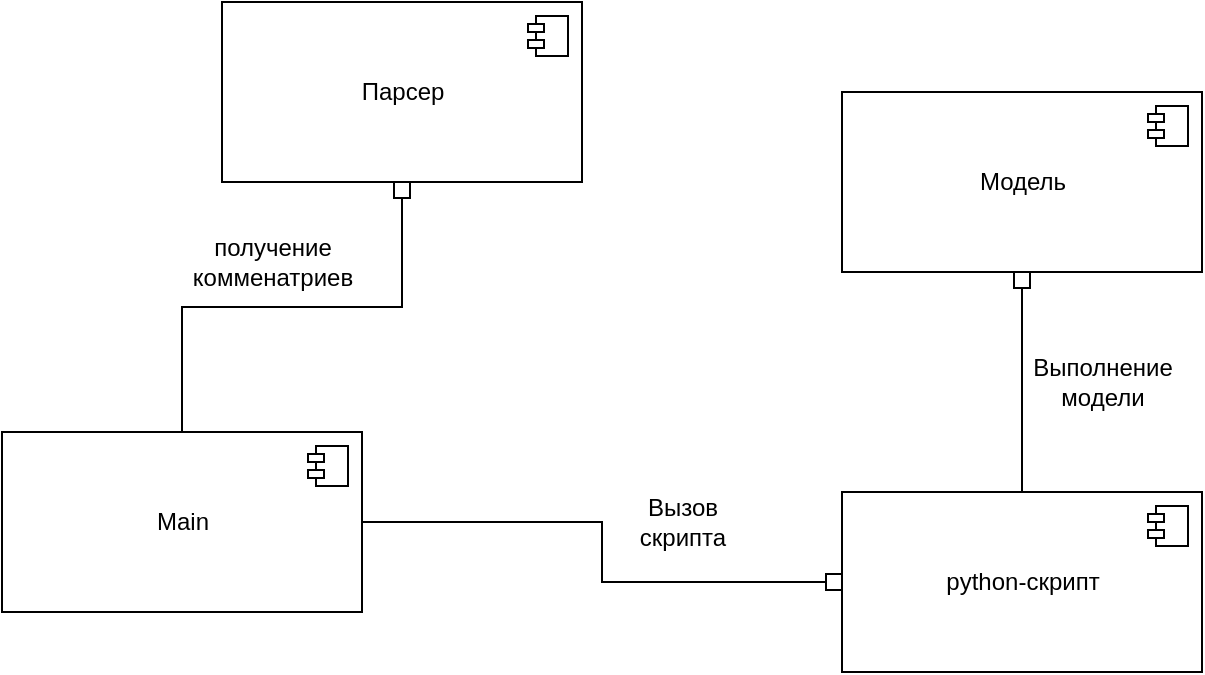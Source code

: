 <mxfile version="17.1.2" type="device"><diagram id="m4i9PEHkx69Wi9sZkjm8" name="Page-1"><mxGraphModel dx="1038" dy="564" grid="1" gridSize="10" guides="1" tooltips="1" connect="1" arrows="1" fold="1" page="1" pageScale="1" pageWidth="827" pageHeight="1169" math="0" shadow="0"><root><mxCell id="0"/><mxCell id="1" parent="0"/><mxCell id="j2ZISqyfNf7KLqVKHACE-6" value="Парсер" style="html=1;dropTarget=0;" vertex="1" parent="1"><mxGeometry x="240" y="95" width="180" height="90" as="geometry"/></mxCell><mxCell id="j2ZISqyfNf7KLqVKHACE-7" value="" style="shape=module;jettyWidth=8;jettyHeight=4;" vertex="1" parent="j2ZISqyfNf7KLqVKHACE-6"><mxGeometry x="1" width="20" height="20" relative="1" as="geometry"><mxPoint x="-27" y="7" as="offset"/></mxGeometry></mxCell><mxCell id="j2ZISqyfNf7KLqVKHACE-9" value="Модель" style="html=1;dropTarget=0;" vertex="1" parent="1"><mxGeometry x="550" y="140" width="180" height="90" as="geometry"/></mxCell><mxCell id="j2ZISqyfNf7KLqVKHACE-10" value="" style="shape=module;jettyWidth=8;jettyHeight=4;" vertex="1" parent="j2ZISqyfNf7KLqVKHACE-9"><mxGeometry x="1" width="20" height="20" relative="1" as="geometry"><mxPoint x="-27" y="7" as="offset"/></mxGeometry></mxCell><mxCell id="j2ZISqyfNf7KLqVKHACE-15" value="" style="edgeStyle=orthogonalEdgeStyle;rounded=0;orthogonalLoop=1;jettySize=auto;html=1;endArrow=box;endFill=0;" edge="1" parent="1" source="j2ZISqyfNf7KLqVKHACE-11" target="j2ZISqyfNf7KLqVKHACE-6"><mxGeometry relative="1" as="geometry"/></mxCell><mxCell id="j2ZISqyfNf7KLqVKHACE-19" style="edgeStyle=orthogonalEdgeStyle;rounded=0;orthogonalLoop=1;jettySize=auto;html=1;entryX=0;entryY=0.5;entryDx=0;entryDy=0;endArrow=box;endFill=0;" edge="1" parent="1" source="j2ZISqyfNf7KLqVKHACE-11" target="j2ZISqyfNf7KLqVKHACE-13"><mxGeometry relative="1" as="geometry"/></mxCell><mxCell id="j2ZISqyfNf7KLqVKHACE-11" value="Main" style="html=1;dropTarget=0;" vertex="1" parent="1"><mxGeometry x="130" y="310" width="180" height="90" as="geometry"/></mxCell><mxCell id="j2ZISqyfNf7KLqVKHACE-12" value="" style="shape=module;jettyWidth=8;jettyHeight=4;" vertex="1" parent="j2ZISqyfNf7KLqVKHACE-11"><mxGeometry x="1" width="20" height="20" relative="1" as="geometry"><mxPoint x="-27" y="7" as="offset"/></mxGeometry></mxCell><mxCell id="j2ZISqyfNf7KLqVKHACE-21" style="edgeStyle=orthogonalEdgeStyle;rounded=0;orthogonalLoop=1;jettySize=auto;html=1;entryX=0.5;entryY=1;entryDx=0;entryDy=0;endArrow=box;endFill=0;" edge="1" parent="1" source="j2ZISqyfNf7KLqVKHACE-13" target="j2ZISqyfNf7KLqVKHACE-9"><mxGeometry relative="1" as="geometry"/></mxCell><mxCell id="j2ZISqyfNf7KLqVKHACE-13" value="python-скрипт" style="html=1;dropTarget=0;" vertex="1" parent="1"><mxGeometry x="550" y="340" width="180" height="90" as="geometry"/></mxCell><mxCell id="j2ZISqyfNf7KLqVKHACE-14" value="" style="shape=module;jettyWidth=8;jettyHeight=4;" vertex="1" parent="j2ZISqyfNf7KLqVKHACE-13"><mxGeometry x="1" width="20" height="20" relative="1" as="geometry"><mxPoint x="-27" y="7" as="offset"/></mxGeometry></mxCell><mxCell id="j2ZISqyfNf7KLqVKHACE-16" value="&lt;div&gt;получение&lt;/div&gt;&lt;div&gt;комменатриев&lt;br&gt;&lt;/div&gt;" style="text;html=1;align=center;verticalAlign=middle;resizable=0;points=[];autosize=1;strokeColor=none;fillColor=none;" vertex="1" parent="1"><mxGeometry x="220" y="210" width="90" height="30" as="geometry"/></mxCell><mxCell id="j2ZISqyfNf7KLqVKHACE-20" value="&lt;div&gt;Вызов&lt;/div&gt;&lt;div&gt;скрипта&lt;br&gt;&lt;/div&gt;" style="text;html=1;align=center;verticalAlign=middle;resizable=0;points=[];autosize=1;strokeColor=none;fillColor=none;" vertex="1" parent="1"><mxGeometry x="440" y="340" width="60" height="30" as="geometry"/></mxCell><mxCell id="j2ZISqyfNf7KLqVKHACE-22" value="&lt;div&gt;Выполнение&lt;/div&gt;&lt;div&gt;модели&lt;br&gt;&lt;/div&gt;" style="text;html=1;align=center;verticalAlign=middle;resizable=0;points=[];autosize=1;strokeColor=none;fillColor=none;" vertex="1" parent="1"><mxGeometry x="640" y="270" width="80" height="30" as="geometry"/></mxCell></root></mxGraphModel></diagram></mxfile>